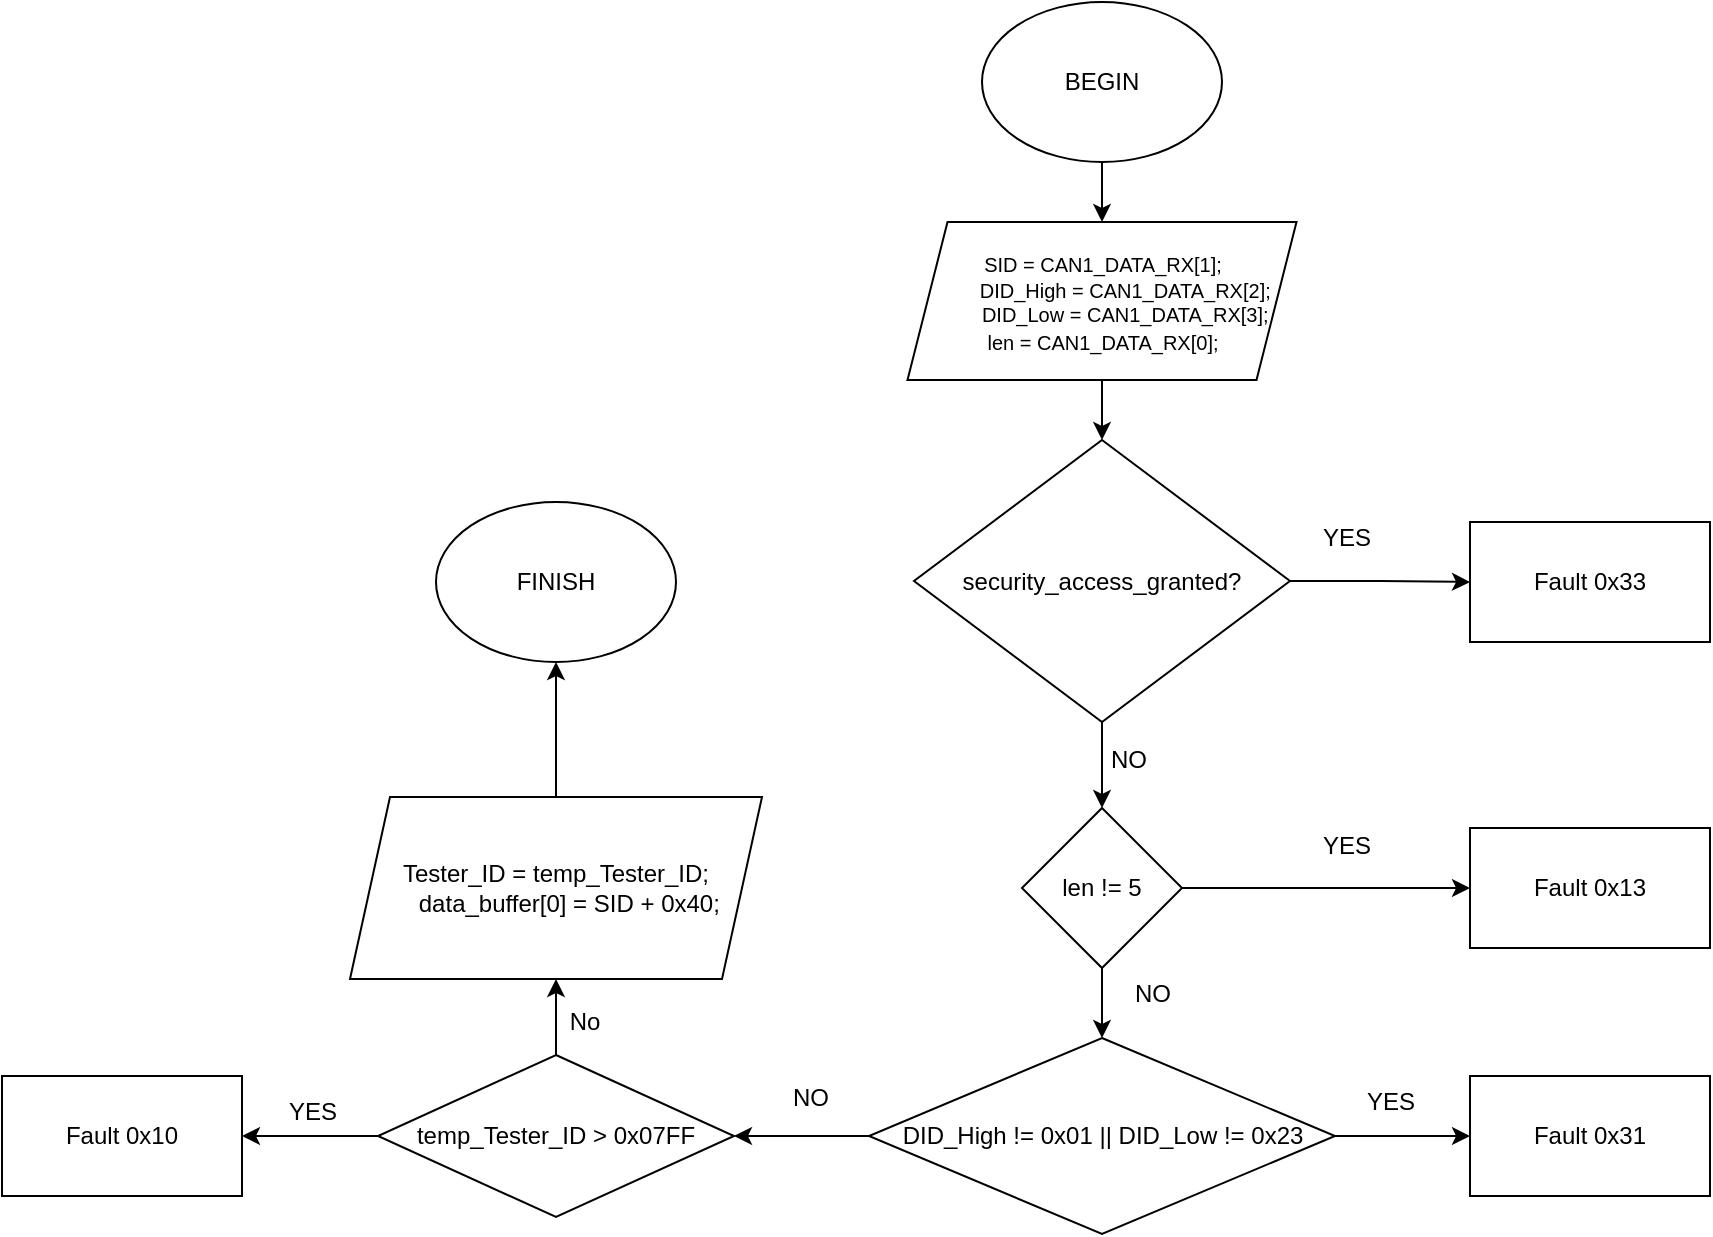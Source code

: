 <mxfile version="28.1.0">
  <diagram name="Trang-1" id="Dvh0ynbKMXvYRFTguSjr">
    <mxGraphModel dx="1486" dy="676" grid="0" gridSize="10" guides="1" tooltips="1" connect="1" arrows="1" fold="1" page="0" pageScale="1" pageWidth="827" pageHeight="1169" math="0" shadow="0">
      <root>
        <mxCell id="0" />
        <mxCell id="1" parent="0" />
        <mxCell id="rNtr8Gf9N2Tvfb_415WT-10" style="edgeStyle=orthogonalEdgeStyle;rounded=0;orthogonalLoop=1;jettySize=auto;html=1;exitX=0.5;exitY=1;exitDx=0;exitDy=0;entryX=0.5;entryY=0;entryDx=0;entryDy=0;" edge="1" parent="1" target="rNtr8Gf9N2Tvfb_415WT-2">
          <mxGeometry relative="1" as="geometry">
            <mxPoint x="153" y="124" as="sourcePoint" />
          </mxGeometry>
        </mxCell>
        <mxCell id="rNtr8Gf9N2Tvfb_415WT-11" style="edgeStyle=orthogonalEdgeStyle;rounded=0;orthogonalLoop=1;jettySize=auto;html=1;exitX=0.5;exitY=1;exitDx=0;exitDy=0;entryX=0.5;entryY=0;entryDx=0;entryDy=0;" edge="1" parent="1" source="rNtr8Gf9N2Tvfb_415WT-2" target="rNtr8Gf9N2Tvfb_415WT-3">
          <mxGeometry relative="1" as="geometry" />
        </mxCell>
        <mxCell id="rNtr8Gf9N2Tvfb_415WT-2" value="&lt;div style=&quot;&quot;&gt;&lt;span style=&quot;font-size: 10px; background-color: transparent; color: light-dark(rgb(0, 0, 0), rgb(255, 255, 255));&quot;&gt;SID = CAN1_DATA_RX[1];&lt;/span&gt;&lt;/div&gt;&lt;font style=&quot;font-size: 10px;&quot;&gt;&lt;div style=&quot;&quot;&gt;&lt;span style=&quot;background-color: transparent; color: light-dark(rgb(0, 0, 0), rgb(255, 255, 255));&quot;&gt;&amp;nbsp; &amp;nbsp; &amp;nbsp; &amp;nbsp; DID_High = CAN1_DATA_RX[2];&lt;/span&gt;&lt;/div&gt;&lt;div style=&quot;&quot;&gt;&lt;span style=&quot;background-color: transparent; color: light-dark(rgb(0, 0, 0), rgb(255, 255, 255));&quot;&gt;&amp;nbsp; &amp;nbsp; &amp;nbsp; &amp;nbsp; DID_Low = CAN1_DATA_RX[3];&lt;/span&gt;&lt;/div&gt;&lt;/font&gt;&lt;div style=&quot;&quot;&gt;&lt;span style=&quot;font-size: 10px; background-color: transparent; color: light-dark(rgb(0, 0, 0), rgb(255, 255, 255));&quot;&gt;len = CAN1_DATA_RX[0];&lt;/span&gt;&lt;/div&gt;" style="shape=parallelogram;perimeter=parallelogramPerimeter;whiteSpace=wrap;html=1;fixedSize=1;align=center;" vertex="1" parent="1">
          <mxGeometry x="55.75" y="154" width="194.5" height="79" as="geometry" />
        </mxCell>
        <mxCell id="rNtr8Gf9N2Tvfb_415WT-13" style="edgeStyle=orthogonalEdgeStyle;rounded=0;orthogonalLoop=1;jettySize=auto;html=1;exitX=0.5;exitY=1;exitDx=0;exitDy=0;entryX=0.5;entryY=0;entryDx=0;entryDy=0;" edge="1" parent="1" source="rNtr8Gf9N2Tvfb_415WT-3" target="rNtr8Gf9N2Tvfb_415WT-5">
          <mxGeometry relative="1" as="geometry" />
        </mxCell>
        <mxCell id="rNtr8Gf9N2Tvfb_415WT-15" style="edgeStyle=orthogonalEdgeStyle;rounded=0;orthogonalLoop=1;jettySize=auto;html=1;exitX=1;exitY=0.5;exitDx=0;exitDy=0;entryX=0;entryY=0.5;entryDx=0;entryDy=0;" edge="1" parent="1" source="rNtr8Gf9N2Tvfb_415WT-3" target="rNtr8Gf9N2Tvfb_415WT-7">
          <mxGeometry relative="1" as="geometry" />
        </mxCell>
        <mxCell id="rNtr8Gf9N2Tvfb_415WT-3" value="security_access_granted?" style="rhombus;whiteSpace=wrap;html=1;" vertex="1" parent="1">
          <mxGeometry x="59" y="263" width="188" height="141" as="geometry" />
        </mxCell>
        <mxCell id="rNtr8Gf9N2Tvfb_415WT-14" style="edgeStyle=orthogonalEdgeStyle;rounded=0;orthogonalLoop=1;jettySize=auto;html=1;exitX=0.5;exitY=1;exitDx=0;exitDy=0;entryX=0.5;entryY=0;entryDx=0;entryDy=0;" edge="1" parent="1" source="rNtr8Gf9N2Tvfb_415WT-5" target="rNtr8Gf9N2Tvfb_415WT-6">
          <mxGeometry relative="1" as="geometry" />
        </mxCell>
        <mxCell id="rNtr8Gf9N2Tvfb_415WT-16" style="edgeStyle=orthogonalEdgeStyle;rounded=0;orthogonalLoop=1;jettySize=auto;html=1;exitX=1;exitY=0.5;exitDx=0;exitDy=0;" edge="1" parent="1" source="rNtr8Gf9N2Tvfb_415WT-5" target="rNtr8Gf9N2Tvfb_415WT-8">
          <mxGeometry relative="1" as="geometry" />
        </mxCell>
        <mxCell id="rNtr8Gf9N2Tvfb_415WT-5" value="len != 5" style="rhombus;whiteSpace=wrap;html=1;" vertex="1" parent="1">
          <mxGeometry x="113" y="447" width="80" height="80" as="geometry" />
        </mxCell>
        <mxCell id="rNtr8Gf9N2Tvfb_415WT-17" style="edgeStyle=orthogonalEdgeStyle;rounded=0;orthogonalLoop=1;jettySize=auto;html=1;exitX=1;exitY=0.5;exitDx=0;exitDy=0;entryX=0;entryY=0.5;entryDx=0;entryDy=0;" edge="1" parent="1" source="rNtr8Gf9N2Tvfb_415WT-6" target="rNtr8Gf9N2Tvfb_415WT-9">
          <mxGeometry relative="1" as="geometry" />
        </mxCell>
        <mxCell id="rNtr8Gf9N2Tvfb_415WT-24" style="edgeStyle=orthogonalEdgeStyle;rounded=0;orthogonalLoop=1;jettySize=auto;html=1;exitX=0;exitY=0.5;exitDx=0;exitDy=0;entryX=1;entryY=0.5;entryDx=0;entryDy=0;" edge="1" parent="1" source="rNtr8Gf9N2Tvfb_415WT-6" target="rNtr8Gf9N2Tvfb_415WT-18">
          <mxGeometry relative="1" as="geometry" />
        </mxCell>
        <mxCell id="rNtr8Gf9N2Tvfb_415WT-6" value="DID_High != 0x01 || DID_Low != 0x23" style="rhombus;whiteSpace=wrap;html=1;" vertex="1" parent="1">
          <mxGeometry x="36.5" y="562" width="233" height="98" as="geometry" />
        </mxCell>
        <mxCell id="rNtr8Gf9N2Tvfb_415WT-7" value="Fault 0x33" style="rounded=0;whiteSpace=wrap;html=1;" vertex="1" parent="1">
          <mxGeometry x="337" y="304" width="120" height="60" as="geometry" />
        </mxCell>
        <mxCell id="rNtr8Gf9N2Tvfb_415WT-8" value="Fault&amp;nbsp;0x13" style="rounded=0;whiteSpace=wrap;html=1;" vertex="1" parent="1">
          <mxGeometry x="337" y="457" width="120" height="60" as="geometry" />
        </mxCell>
        <mxCell id="rNtr8Gf9N2Tvfb_415WT-9" value="Fault&amp;nbsp;0x31" style="rounded=0;whiteSpace=wrap;html=1;" vertex="1" parent="1">
          <mxGeometry x="337" y="581" width="120" height="60" as="geometry" />
        </mxCell>
        <mxCell id="rNtr8Gf9N2Tvfb_415WT-20" value="" style="edgeStyle=orthogonalEdgeStyle;rounded=0;orthogonalLoop=1;jettySize=auto;html=1;" edge="1" parent="1" source="rNtr8Gf9N2Tvfb_415WT-18" target="rNtr8Gf9N2Tvfb_415WT-19">
          <mxGeometry relative="1" as="geometry" />
        </mxCell>
        <mxCell id="rNtr8Gf9N2Tvfb_415WT-30" style="edgeStyle=orthogonalEdgeStyle;rounded=0;orthogonalLoop=1;jettySize=auto;html=1;exitX=0.5;exitY=0;exitDx=0;exitDy=0;entryX=0.5;entryY=1;entryDx=0;entryDy=0;" edge="1" parent="1" source="rNtr8Gf9N2Tvfb_415WT-18" target="rNtr8Gf9N2Tvfb_415WT-29">
          <mxGeometry relative="1" as="geometry" />
        </mxCell>
        <mxCell id="rNtr8Gf9N2Tvfb_415WT-18" value="temp_Tester_ID &amp;gt; 0x07FF" style="rhombus;whiteSpace=wrap;html=1;" vertex="1" parent="1">
          <mxGeometry x="-209" y="570.5" width="178" height="81" as="geometry" />
        </mxCell>
        <mxCell id="rNtr8Gf9N2Tvfb_415WT-19" value="Fault&amp;nbsp;0x10" style="whiteSpace=wrap;html=1;" vertex="1" parent="1">
          <mxGeometry x="-397" y="581" width="120" height="60" as="geometry" />
        </mxCell>
        <mxCell id="rNtr8Gf9N2Tvfb_415WT-21" value="NO" style="text;html=1;align=center;verticalAlign=middle;resizable=0;points=[];autosize=1;strokeColor=none;fillColor=none;" vertex="1" parent="1">
          <mxGeometry x="148" y="410" width="36" height="26" as="geometry" />
        </mxCell>
        <mxCell id="rNtr8Gf9N2Tvfb_415WT-22" value="NO" style="text;html=1;align=center;verticalAlign=middle;resizable=0;points=[];autosize=1;strokeColor=none;fillColor=none;" vertex="1" parent="1">
          <mxGeometry x="-11" y="579" width="36" height="26" as="geometry" />
        </mxCell>
        <mxCell id="rNtr8Gf9N2Tvfb_415WT-23" value="NO" style="text;html=1;align=center;verticalAlign=middle;resizable=0;points=[];autosize=1;strokeColor=none;fillColor=none;" vertex="1" parent="1">
          <mxGeometry x="160" y="527" width="36" height="26" as="geometry" />
        </mxCell>
        <mxCell id="rNtr8Gf9N2Tvfb_415WT-25" value="YES" style="text;html=1;align=center;verticalAlign=middle;resizable=0;points=[];autosize=1;strokeColor=none;fillColor=none;" vertex="1" parent="1">
          <mxGeometry x="254" y="299" width="42" height="26" as="geometry" />
        </mxCell>
        <mxCell id="rNtr8Gf9N2Tvfb_415WT-26" value="YES" style="text;html=1;align=center;verticalAlign=middle;resizable=0;points=[];autosize=1;strokeColor=none;fillColor=none;" vertex="1" parent="1">
          <mxGeometry x="254" y="453" width="42" height="26" as="geometry" />
        </mxCell>
        <mxCell id="rNtr8Gf9N2Tvfb_415WT-27" value="YES" style="text;html=1;align=center;verticalAlign=middle;resizable=0;points=[];autosize=1;strokeColor=none;fillColor=none;" vertex="1" parent="1">
          <mxGeometry x="276" y="581" width="42" height="26" as="geometry" />
        </mxCell>
        <mxCell id="rNtr8Gf9N2Tvfb_415WT-28" value="YES" style="text;html=1;align=center;verticalAlign=middle;resizable=0;points=[];autosize=1;strokeColor=none;fillColor=none;" vertex="1" parent="1">
          <mxGeometry x="-263" y="586" width="42" height="26" as="geometry" />
        </mxCell>
        <mxCell id="rNtr8Gf9N2Tvfb_415WT-34" style="edgeStyle=orthogonalEdgeStyle;rounded=0;orthogonalLoop=1;jettySize=auto;html=1;exitX=0.5;exitY=0;exitDx=0;exitDy=0;entryX=0.5;entryY=1;entryDx=0;entryDy=0;" edge="1" parent="1" source="rNtr8Gf9N2Tvfb_415WT-29" target="rNtr8Gf9N2Tvfb_415WT-33">
          <mxGeometry relative="1" as="geometry" />
        </mxCell>
        <mxCell id="rNtr8Gf9N2Tvfb_415WT-29" value="Tester_ID = temp_Tester_ID;&#xa;    data_buffer[0] = SID + 0x40;" style="shape=parallelogram;perimeter=parallelogramPerimeter;whiteSpace=wrap;html=1;fixedSize=1;" vertex="1" parent="1">
          <mxGeometry x="-223" y="441.5" width="206" height="91" as="geometry" />
        </mxCell>
        <mxCell id="rNtr8Gf9N2Tvfb_415WT-31" value="No" style="text;html=1;align=center;verticalAlign=middle;resizable=0;points=[];autosize=1;strokeColor=none;fillColor=none;" vertex="1" parent="1">
          <mxGeometry x="-123" y="541" width="33" height="26" as="geometry" />
        </mxCell>
        <mxCell id="rNtr8Gf9N2Tvfb_415WT-32" value="BEGIN" style="ellipse;whiteSpace=wrap;html=1;" vertex="1" parent="1">
          <mxGeometry x="93" y="44" width="120" height="80" as="geometry" />
        </mxCell>
        <mxCell id="rNtr8Gf9N2Tvfb_415WT-33" value="FINISH" style="ellipse;whiteSpace=wrap;html=1;" vertex="1" parent="1">
          <mxGeometry x="-180" y="294" width="120" height="80" as="geometry" />
        </mxCell>
      </root>
    </mxGraphModel>
  </diagram>
</mxfile>
